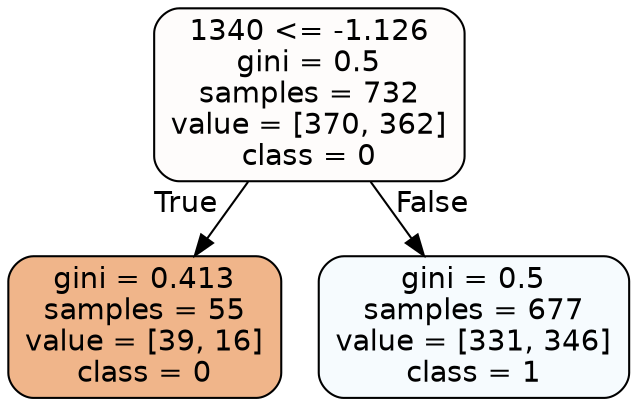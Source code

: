 digraph Tree {
node [shape=box, style="filled, rounded", color="black", fontname="helvetica"] ;
edge [fontname="helvetica"] ;
0 [label="1340 <= -1.126\ngini = 0.5\nsamples = 732\nvalue = [370, 362]\nclass = 0", fillcolor="#fefcfb"] ;
1 [label="gini = 0.413\nsamples = 55\nvalue = [39, 16]\nclass = 0", fillcolor="#f0b58a"] ;
0 -> 1 [labeldistance=2.5, labelangle=45, headlabel="True"] ;
2 [label="gini = 0.5\nsamples = 677\nvalue = [331, 346]\nclass = 1", fillcolor="#f6fbfe"] ;
0 -> 2 [labeldistance=2.5, labelangle=-45, headlabel="False"] ;
}